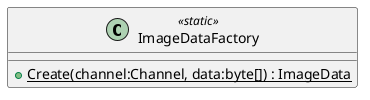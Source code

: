 @startuml
class ImageDataFactory <<static>> {
    + {static} Create(channel:Channel, data:byte[]) : ImageData
}
@enduml
